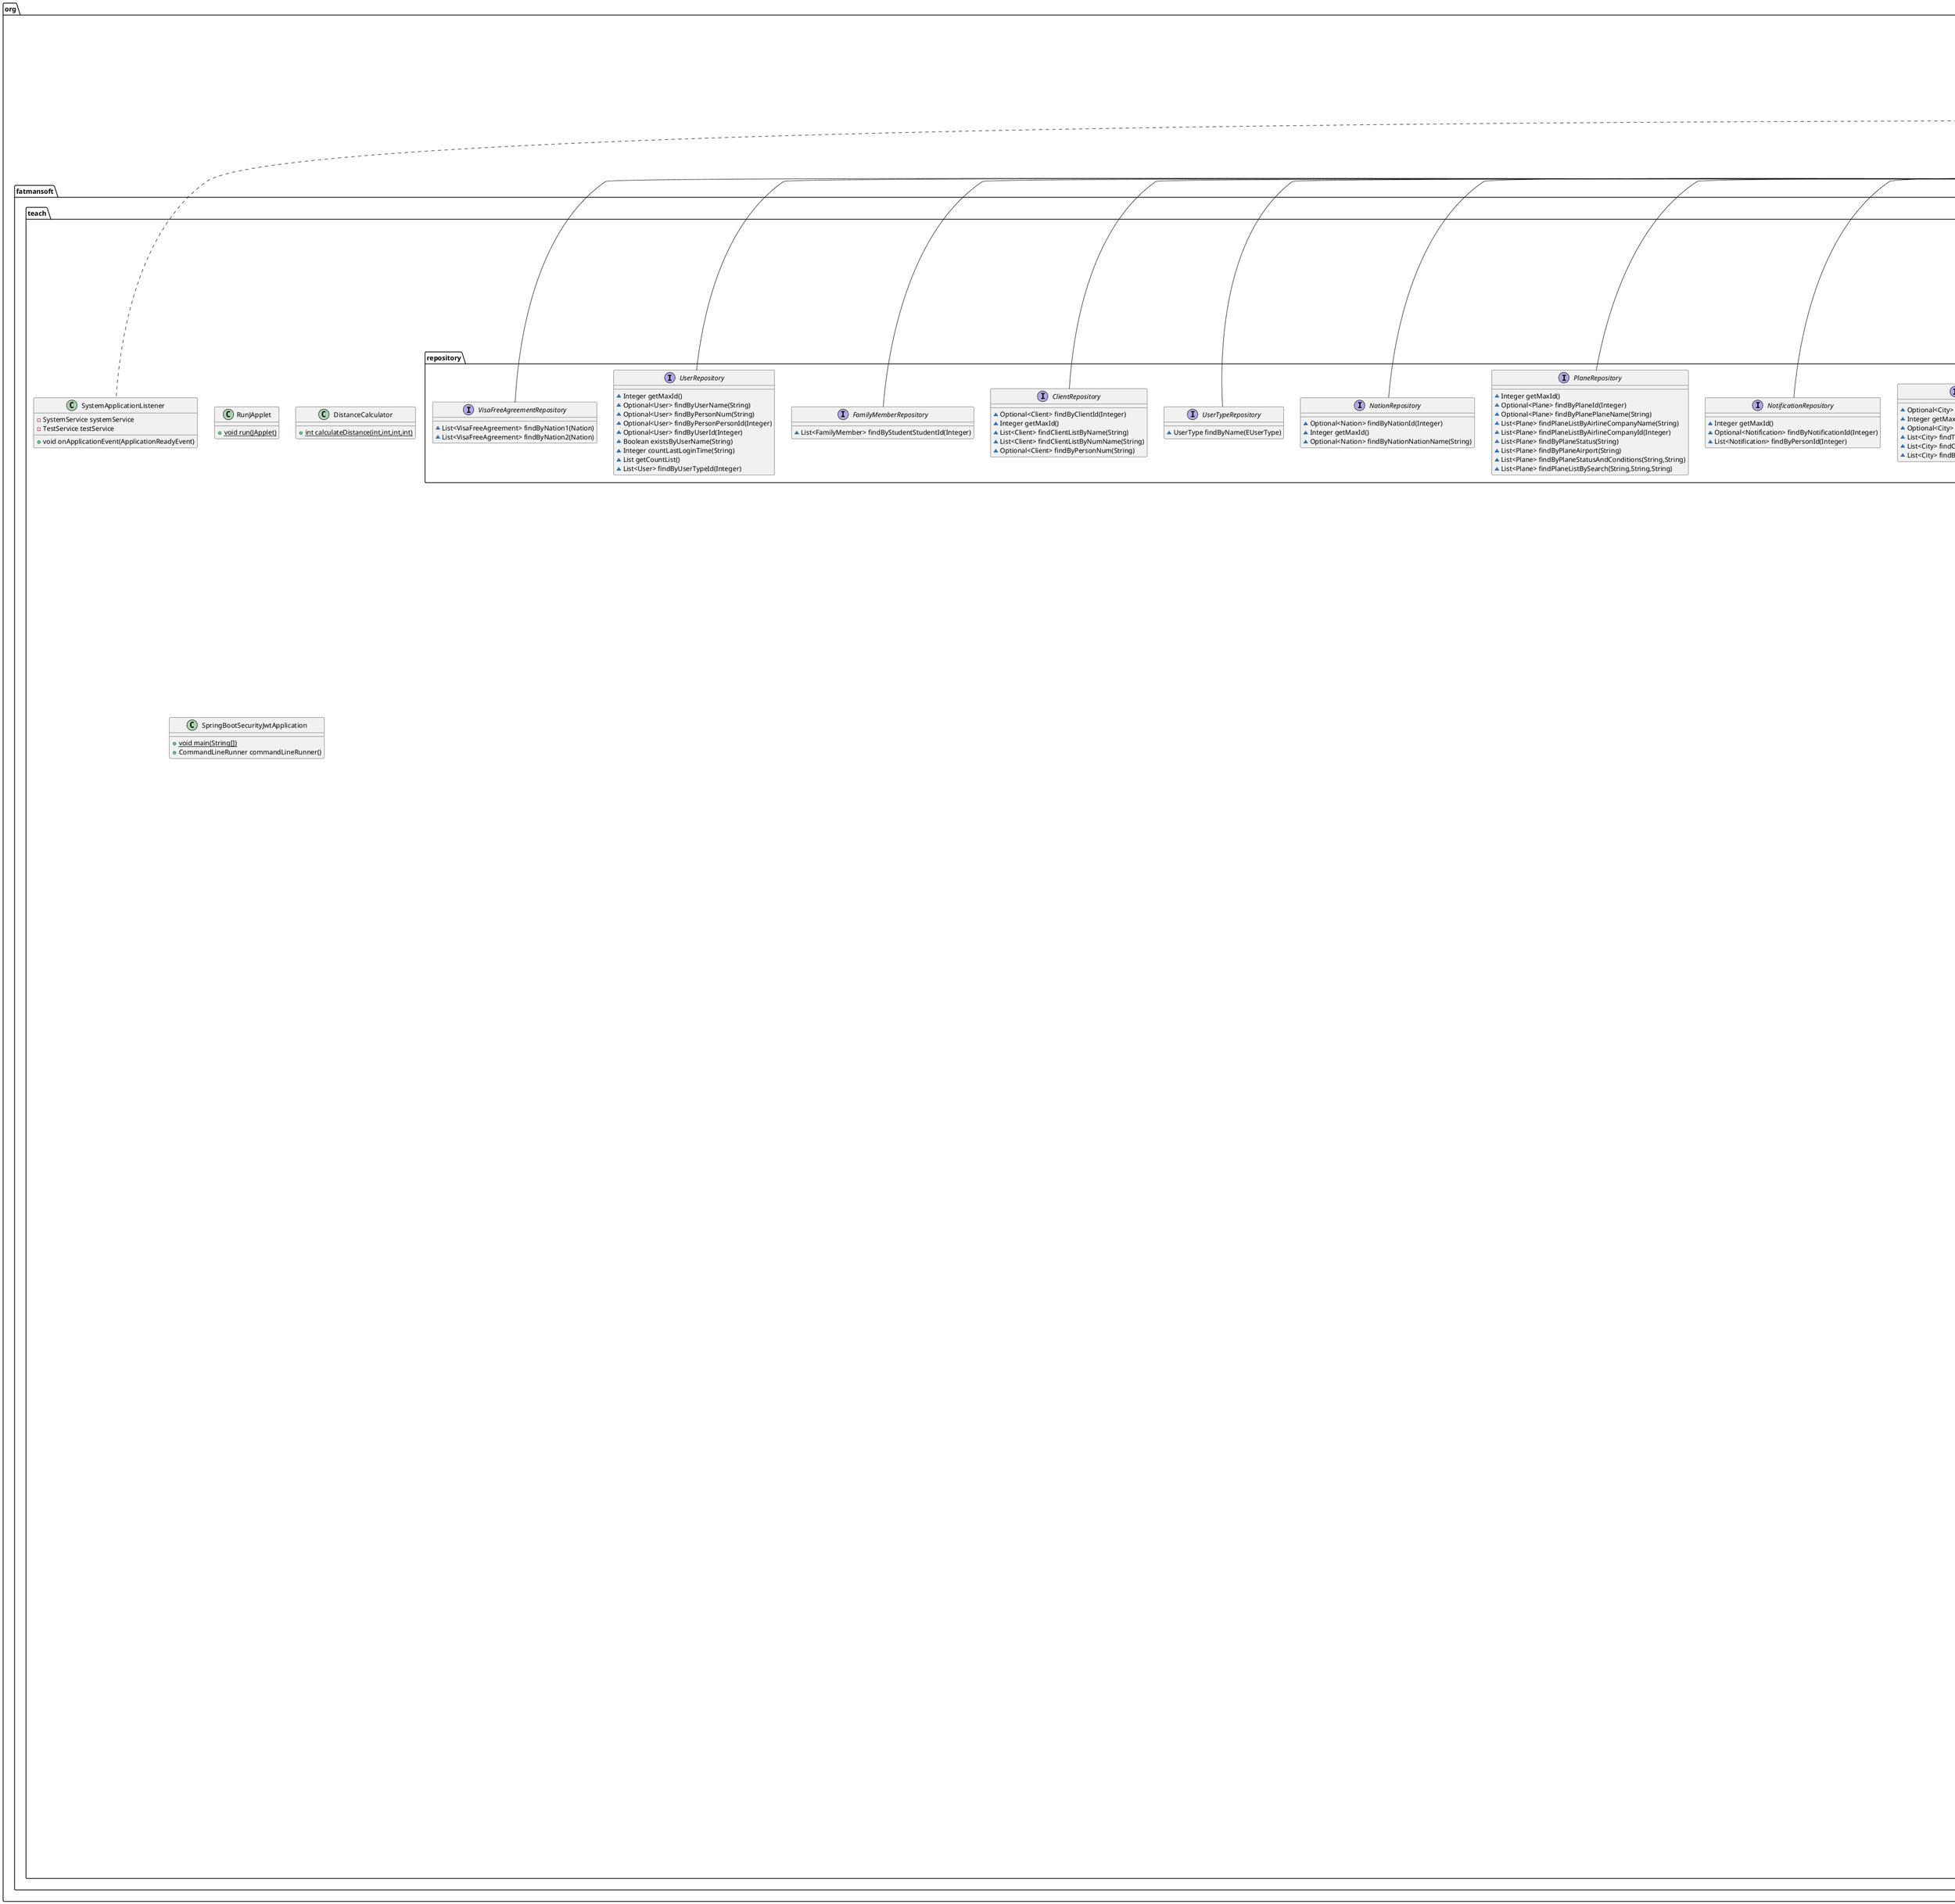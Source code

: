 @startuml
class org.fatmansoft.teach.controllers.NationController {
- NationRepository nationRepository
- VisaFreeAgreementRepository visaFreeAgreementRepository
+ Integer getNewNationId()
+ Map getMapFromNations(Nation)
+ List getNationsMapList()
+ DataResponse getNationByName(DataRequest)
+ DataResponse getAllNationList(DataRequest)
+ DataResponse getNationInfo(DataRequest)
+ DataResponse addNation(DataRequest)
+ DataResponse editNation(DataRequest)
+ DataResponse changeNationSave(DataRequest)
- void updateVisaFreeAgreements(Nation,List<Integer>)
}


class org.fatmansoft.teach.controllers.AuthController {
~ AuthenticationManager authenticationManager
~ UserRepository userRepository
~ UserTypeRepository userTypeRepository
~ PasswordEncoder encoder
~ JwtUtils jwtUtils
- ResourceLoader resourceLoader
- PersonRepository personRepository
- EmailService emailService
- StudentRepository studentRepository
- TeacherRepository teacherRepository
- ClientRepository clientRepository
- AirlineCompanyRepository airlineCompanyRepository
- Map<String,Instant> verificationCodeTimestamps
- Map<String,String> verificationCodes
+ Integer getNewPersonId()
+ Integer getNewUserId()
+ Integer getNewStudentId()
+ ResponseEntity<?> authenticateUser(LoginRequest)
+ DataResponse registerUser(DataRequest)
- String generateUniqueNumericNum(String)
- String generateUniqueAirlineNum()
- String generateNumericNum()
- String generateAirlineNum()
+ DataResponse getValidateCode(DataRequest)
+ DataResponse testValidateInfo(DataRequest)
+ DataResponse resetPassWord(DataRequest)
+ DataResponse checkEmailUser(DataRequest)
+ DataResponse changePass(DataRequest)
+ DataResponse sendVerificationCode(DataRequest)
- void verifyAndCleanExpiredVerificationCodes()
+ void cleanupExpiredCodes()
+ DataResponse updateEmail(DataRequest)
+ DataResponse checkCode(DataRequest)
- boolean isCodeExist(String)
+ DataResponse getUserDataByEmail(DataRequest)
+ Map getMapFromUser(User)
}


class org.fatmansoft.teach.models.VisaFreeAgreement {
- Long id
- Nation nation1
- Nation nation2
+ Long getId()
+ void setId(Long)
+ Nation getNation1()
+ void setNation1(Nation)
+ Nation getNation2()
+ void setNation2(Nation)
}


class org.fatmansoft.teach.models.Message {
- Integer messageId
- String fromUser
- String toUser
- String content
- String time
- Boolean ifRead
+ Integer getMessageId()
+ void setMessageId(Integer)
+ String getTime()
+ void setTime(String)
+ String getFromUser()
+ void setFromUser(String)
+ String getToUser()
+ void setToUser(String)
+ String getContent()
+ void setContent(String)
+ Boolean getIfRead()
+ void setIfRead(Boolean)
}


class org.fatmansoft.teach.models.Nation {
- Integer nationId
- String nationName
- List<VisaFreeAgreement> visaFreeAgreementsAsNation1
- List<VisaFreeAgreement> visaFreeAgreementsAsNation2
+ Integer getNationId()
+ void setNationId(Integer)
+ String getNationName()
+ void setNationName(String)
+ List<VisaFreeAgreement> getVisaFreeAgreementsAsNation1()
+ void setVisaFreeAgreementsAsNation1(List<VisaFreeAgreement>)
+ List<VisaFreeAgreement> getVisaFreeAgreementsAsNation2()
+ void setVisaFreeAgreementsAsNation2(List<VisaFreeAgreement>)
}


enum org.fatmansoft.teach.models.EUserType {
+  ROLE_ADMIN
+  ROLE_STUDENT
+  ROLE_TEACHER
+  ROLE_CLIENT
+  ROLE_AIRLINECOMPANY
}

class org.fatmansoft.teach.controllers.StatisticsController {
- UserRepository userRepository
- StatisticsDayRepository statisticsDayRepository
+ DataResponse getMainPageData(DataRequest)
}


interface org.fatmansoft.teach.repository.SeatRepository {
~ Optional<Seat> findBySeatId(Integer)
~ Integer getMaxId()
~ List<Seat> findByPlanePlaneId(Integer)
~ Optional<Seat> findByDealId(Integer)
}

class org.fatmansoft.teach.RunJApplet {
+ {static} void run(JApplet)
}

interface org.fatmansoft.teach.repository.AirlineCompanyRepository {
~ Integer getMaxId()
~ Optional<AirlineCompany> findByAirlineCompanyId(Integer)
~ Optional<AirlineCompany> findByAirlineCompanyAirlineCompanyName(String)
~ List<AirlineCompany> findAirlineCompanyListByNumName(String)
~ Optional<AirlineCompany> findByPersonNum(String)
}

interface org.fatmansoft.teach.repository.AirportRepository {
~ Integer getMaxId()
~ Optional<Airport> findByAirportId(Integer)
~ Optional<Airport> findByAirportAirportName(String)
~ List<Airport> findAirportListByCityName(String)
~ List<Airport> findAirportList(String)
~ List<Airport> findByCityId(Integer)
~ List<Airport> findByStatus(String)
}

class org.fatmansoft.teach.models.Seat {
- Integer seatId
- Plane plane
- Deal deal
- String seatRowNumber
- String seatColumnNumber
- boolean isBooked
- String level
- Integer price
+ Integer getSeatId()
+ void setSeatId(Integer)
+ boolean isBooked()
+ void setBooked(boolean)
+ String getSeatColumnNumber()
+ void setSeatColumnNumber(String)
+ String getSeatRowNumber()
+ void setSeatRowNumber(String)
+ Plane getPlane()
+ void setPlane(Plane)
+ Deal getDeal()
+ void setDeal(Deal)
+ String getLevel()
+ void setLevel(String)
+ Integer getPrice()
+ void setPrice(Integer)
}


class org.fatmansoft.teach.models.City {
- Integer cityId
- Nation nation
- String cityName
- Integer searchTimes
- String timeZone
- String timeAdapter
- Integer cityX
- Integer cityY
+ Integer getCityId()
+ void setCityId(Integer)
+ Nation getNation()
+ void setNation(Nation)
+ String getCityName()
+ void setCityName(String)
+ String getTimeZone()
+ void setTimeZone(String)
+ String getTimeAdapter()
+ void setTimeAdapter(String)
+ Integer getSearchTimes()
+ void setSearchTimes(Integer)
+ Integer getCityX()
+ void setCityX(Integer)
+ Integer getCityY()
+ void setCityY(Integer)
}


interface org.fatmansoft.teach.repository.SystemInfoRepository {
}
interface org.fatmansoft.teach.repository.TravelRecordRepository {
~ Integer getMaxId()
~ Optional<TravelRecord> findByTravelRecordId(Integer)
~ List<TravelRecord> findTravelRecordList(Integer)
~ List<TravelRecord> findByClientClientId(Integer)
}

class org.fatmansoft.teach.controllers.TeamController {
- String attachFolder
- PersonRepository personRepository
- StudentRepository studentRepository
- TeamRepository teamRepository
- PasswordEncoder encoder
- UserTypeRepository userTypeRepository
- UserRepository userRepository
- StudentService studentService
- TeamWorkRepository teamWorkRepository
- TaskStudentRepository taskStudentRepository
- TaskRepository taskRepository
+ DataResponse importStudentData(byte[],String,String)
+ Integer getCurrentTaskId(DataRequest)
+ DataResponse getStudentTeamInfo(DataRequest)
+ DataResponse saveStudentTeamInfo(DataRequest)
+ List getTeamStudentList(List<Team>,List<TaskStudent>)
+ DataResponse getTeamManageData(DataRequest)
+ DataResponse getTeamDataList(DataRequest)
+ ResponseEntity<StreamingResponseBody> getTeamStudentListExcl(DataRequest)
+ String getNewTeamNo()
+ DataResponse addNewTeam(DataRequest)
+ DataResponse setStudentTeam(DataRequest)
+ DataResponse modifyTeamData(DataRequest)
+ DataResponse uploadTeamFile(byte[],String,String,String)
+ DataResponse saveWorkContent(DataRequest)
+ DataResponse importStudentExcl(Map,MultipartFile)
+ DataResponse uploadTeamFileWeb(Map,MultipartFile)
+ ResponseEntity<StreamingResponseBody> getTeamProjectFileWeb(DataRequest)
+ DataResponse getTaskOptionItemList(DataRequest)
+ DataResponse getTeamOptionItemList(DataRequest)
+ DataResponse saveTeamScore(DataRequest)
+ DataResponse getTaskStudentDataList(DataRequest)
+ ResponseEntity<StreamingResponseBody> getStudentScoreListExcl(DataRequest)
+ DataResponse deleteTaskStudent(DataRequest)
}


interface org.fatmansoft.teach.repository.SpotRepository {
~ Optional<Spot> findBySpotId(Integer)
~ Integer getMaxId()
}

interface org.fatmansoft.teach.repository.ModifyLogRepository {
}
class org.fatmansoft.teach.models.User {
- Integer userId
- UserType userType
- Person person
- String userName
- String password
- Integer loginCount
- String lastLoginTime
- String createTime
- Integer creatorId
+ Integer getUserId()
+ void setUserId(Integer)
+ UserType getUserType()
+ void setUserType(UserType)
+ String getUserName()
+ void setUserName(String)
+ String getPassword()
+ void setPassword(String)
+ Integer getLoginCount()
+ void setLoginCount(Integer)
+ String getLastLoginTime()
+ void setLastLoginTime(String)
+ Person getPerson()
+ void setPerson(Person)
+ String getCreateTime()
+ void setCreateTime(String)
+ Integer getCreatorId()
+ void setCreatorId(Integer)
}


interface org.fatmansoft.teach.repository.MessageRepository {
~ Integer getMaxId()
~ List<Message> findByFromUserAndToUser(String,String)
~ Optional<Message> findByMessageId(Integer)
~ List<Message> findByToUser(String)
}

class org.fatmansoft.teach.controllers.HtmlController {
- ResourceLoader resourceLoader
- FSDefaultCacheStore fSDefaultCacheStore
+ String getHtmlString()
+ ResponseEntity<StreamingResponseBody> htmlGetBaseHtmlPage(HttpServletRequest)
+ void htmlGetHtmlPage(HttpServletRequest,HttpServletResponse)
+ ResponseEntity<StreamingResponseBody> getResponseObject(String)
+ ResponseEntity<StreamingResponseBody> getResponseData(String)
+ ResponseEntity<StreamingResponseBody> submitFormInfo(HttpServletRequest)
+ String getAjaxData(HttpServletRequest)
+ Map getInfoImage(Map)
+ ResponseEntity<StreamingResponseBody> getPdfDataFromHtml(String)
+ ResponseEntity<StreamingResponseBody> getHtmlPdf(Map)
}


class org.fatmansoft.teach.models.TravelRecord {
- Integer travelRecordId
- Client client
- String departureAirportName
- String arrivalAirportName
- String status
+ Integer getTravelRecordId()
+ void setTravelRecordId(Integer)
+ String getArrivalAirportName()
+ void setArrivalAirportName(String)
+ String getDepartureAirportName()
+ void setDepartureAirportName(String)
+ Client getClient()
+ void setClient(Client)
+ String getStatus()
+ void setStatus(String)
}


class org.fatmansoft.teach.models.ModifyLog {
- Integer id
- String type
- String tableName
- String info
- String operateTime
- Integer operatorId
+ Integer getId()
+ void setId(Integer)
+ String getTableName()
+ void setTableName(String)
+ String getType()
+ void setType(String)
+ String getInfo()
+ void setInfo(String)
+ String getOperateTime()
+ void setOperateTime(String)
+ Integer getOperatorId()
+ void setOperatorId(Integer)
}


class org.fatmansoft.teach.models.AirlineCompany {
- Integer airlineCompanyId
- Person person
- String airlineCompanyIntroduction
- String airlineCompanyAddress
+ Integer getAirlineCompanyId()
+ void setAirlineCompanyId(Integer)
+ String getAirlineCompanyIntroduction()
+ void setAirlineCompanyIntroduction(String)
+ String getAirlineCompanyAddress()
+ void setAirlineCompanyAddress(String)
+ Person getPerson()
+ void setPerson(Person)
}


class org.fatmansoft.teach.DistanceCalculator {
+ {static} int calculateDistance(int,int,int,int)
}

class org.fatmansoft.teach.controllers.MessageController {
- UserRepository userRepository
- PersonRepository personRepository
- MessageRepository messageRepository
+ Integer getNewMessageId()
+ Integer getNewPersonId()
+ Map getMapFromPerson(Person)
+ DataResponse getCurrentUserData(DataRequest)
+ DataResponse sendMessage(DataRequest)
+ DataResponse fetchUsersData(DataRequest)
+ List getUserMapList(List<User>)
+ DataResponse findMessages(DataRequest)
+ DataResponse getMessages(DataRequest)
+ List getMessageMapList(List<Message>)
+ DataResponse changeStatus(DataRequest)
}


class org.fatmansoft.teach.models.DictionaryInfo {
- Integer id
- Integer pid
- String value
- String label
+ Integer getId()
+ void setId(Integer)
+ Integer getPid()
+ void setPid(Integer)
+ String getValue()
+ void setValue(String)
+ String getLabel()
+ void setLabel(String)
}


class org.fatmansoft.teach.controllers.DealController {
- ClientRepository clientRepository
- DealRepository dealRepository
- SeatRepository seatRepository
+ Integer getNewDealId()
+ Map getMapFromDeal(Deal)
+ List getDealMapList(Integer)
+ List getDealMapListWithTravelRecordId(Integer,Integer)
+ DataResponse getClientDealList(DataRequest)
+ DataResponse getClientDealListWithTravelRecordId(DataRequest)
+ DataResponse getDealById(DataRequest)
}


class org.fatmansoft.teach.models.RouteResponse {
- List<RouteSegment> path
- int totalDistance
- int totalPrice
+ List<RouteSegment> getPath()
+ void setPath(List<RouteSegment>)
+ int getTotalDistance()
+ void setTotalDistance(int)
+ int getTotalPrice()
+ void setTotalPrice(int)
}


class org.fatmansoft.teach.controllers.AirlineCompanyController {
- AirlineCompanyRepository airlineCompanyRepository
- PlaneRepository planeRepository
- SeatRepository seatRepository
- PersonRepository personRepository
- DealRepository dealRepository
- ClientRepository clientRepository
- TariffRepository tariffRepository
- UserRepository userRepository
+ Integer getNewAirlineCompanyId()
+ Map getMapFromAirlineCompany(AirlineCompany)
+ List getAirlineCompanyMapList(String)
+ DataResponse getAirlineCompanyList(DataRequest)
+ DataResponse getAllAirlineCompanies()
+ List getAllAirlineCompaniesMapList()
+ DataResponse getAirlineCompanyById(DataRequest)
+ DataResponse editAirlineCompany(DataRequest)
+ DataResponse changeAirlineCompanyData(DataRequest)
+ DataResponse changeAirlineCompanySave(DataRequest)
+ DataResponse getAirlineCompanyIntroduceData(DataRequest)
+ DataResponse getAirlineCompanyDataList(DataRequest)
+ DataResponse getAirlineCompanyInfo(DataRequest)
+ DataResponse airlineCompanyDelete(DataRequest)
}


class org.fatmansoft.teach.models.Airport {
- Integer airportId
- City city
- String airportName
- Integer airportX
- Integer airportY
- String status
- String airportIntroduction
+ Integer getAirportId()
+ void setAirportId(Integer)
+ City getCity()
+ void setCity(City)
+ String getAirportName()
+ void setAirportName(String)
+ Integer getAirportY()
+ void setAirportY(Integer)
+ Integer getAirportX()
+ void setAirportX(Integer)
+ String getStatus()
+ void setStatus(String)
+ String getAirportIntroduction()
+ void setAirportIntroduction(String)
}


interface org.fatmansoft.teach.repository.TariffRepository {
~ Optional<Tariff> findByTariffId(Integer)
~ Integer getMaxId()
~ List<Tariff> findByPlanePlaneId(Integer)
~ Optional<Tariff> findBySeatType(String,Integer)
}

class org.fatmansoft.teach.controllers.RedirController {
+ ModelAndView redirect()
}

class org.fatmansoft.teach.controllers.MaterialController {
- String attachFolder
- MaterialRepository materialRepository
- CourseRepository courseRepository
- TaskStudentRepository taskStudentRepository
+ OptionItemList getMaterialCourseItemOptionList(DataRequest)
+ List<MyTreeNode> getMaterialTreeNodeList(DataRequest)
+ DataResponse materialDictionary(DataRequest)
+ DataResponse materialSave(DataRequest)
+ ResponseEntity<StreamingResponseBody> downloadMaterialFileWeb(DataRequest)
}


class org.fatmansoft.teach.controllers.PlaneController {
- PlaneRepository planeRepository
- ClientRepository clientRepository
- TravelRecordRepository travelRecordRepository
- DealRepository dealRepository
- AirlineCompanyRepository airlineCompanyRepository
- SeatRepository seatRepository
- TariffRepository tariffRepository
- NotificationRepository notificationRepository
+ Integer getNewPlaneId()
+ Integer getNewSeatId()
+ Integer getNewTariffId()
+ Integer getNewNotificationId()
+ Map getMapFromPlane(Plane)
+ DataResponse getPlaneListByAirlineCompanyName(DataRequest)
+ DataResponse searchForPlanes(DataRequest)
+ DataResponse searchForPlaneById(DataRequest)
+ Map getMapFromTariff(Tariff)
+ DataResponse getPlaneByName(DataRequest)
+ DataResponse getPlaneList(DataRequest)
+ List getPlaneMapList(Integer)
+ DataResponse searchPrice(DataRequest)
+ DataResponse getTariffList(DataRequest)
+ List getTariffMapList(Integer)
+ List getPlaneMapListByAirlineCompanyName(String)
+ List getPlaneMapListBySearch(String,String,String)
+ DataResponse addPlane(DataRequest)
+ DataResponse deletePlane(DataRequest)
+ DataResponse changePlaneSave(DataRequest)
+ DataResponse getPlaneDetails(DataRequest)
+ List getPlaneSeatList(Plane)
+ void updateFlightStatus()
}


class org.fatmansoft.teach.controllers.AirportController {
- AirportRepository airportRepository
- CityRepository cityRepository
- PlaneRepository planeRepository
- SeatRepository seatRepository
- TariffRepository tariffRepository
- PersonRepository personRepository
- NotificationRepository notificationRepository
+ Integer getNewAirportId()
+ Integer getNewNotificationId()
+ Map getMapFromAirport(Airport)
+ List getCityAirportMapList(String)
+ DataResponse getAirportListByCityId(DataRequest)
+ List getAirportMapListByCityId(Integer)
+ DataResponse getAirportInfo(DataRequest)
+ DataResponse getCityAirportList(DataRequest)
+ List getAirportMapList(String)
+ DataResponse getAirportList(DataRequest)
+ DataResponse getAllAirportList(DataRequest)
+ List getAllAirportMapList()
+ DataResponse addAirport(DataRequest)
+ DataResponse editAirport(DataRequest)
+ DataResponse changeAirportSave(DataRequest)
+ void updateAirportStatus()
+ DataResponse getTravelOptions(DataRequest)
- List<RouteResponse> findDirectFlights(Map<Airport,List<Plane>>,Airport,Airport,Map<String,Airport>,List<Seat>,LocalDate)
- RouteSegment createRouteSegment(Plane,int)
- List<RouteResponse> sortRoutesByType(List<RouteResponse>,String)
- List<RouteResponse> findShortestRoutes(Map<Airport,List<Plane>>,Airport,Airport,Map<String,Airport>,String,LocalDate,List<Seat>)
- List<RouteResponse> performShortestRouteSearch(Map<Airport,List<Plane>>,Airport,Airport,Map<String,Airport>,String,LocalDate,List<Seat>,boolean)
- List<RouteResponse> constructDistanceMultipleRouteResponses(Map<Airport,List<Airport>>,Map<Airport,List<Plane>>,Airport,Map<Airport,Integer>,List<Seat>,Airport)
- void constructDistancePaths(Map<Airport,List<Airport>>,Map<Airport,List<Plane>>,Airport,List<RouteSegment>,List<Plane>,List<RouteResponse>,int,List<Seat>,Airport)
- List<RouteResponse> findCheapestRoutes(Map<Airport,List<Plane>>,Airport,Airport,Map<String,Airport>,String,LocalDate,List<Seat>)
- List<RouteResponse> performCheapestRouteSearch(Map<Airport,List<Plane>>,Airport,Airport,Map<String,Airport>,String,LocalDate,List<Seat>,boolean)
- List<RouteResponse> constructPriceMultipleRouteResponses(Map<Airport,List<Airport>>,Map<Airport,List<Plane>>,Airport,Map<Airport,Integer>,List<Seat>,Airport)
- void constructPricePaths(Map<Airport,List<Airport>>,Map<Airport,List<Plane>>,Airport,List<RouteSegment>,List<Plane>,List<RouteResponse>,int,List<Seat>,Airport)
- List<RouteResponse> combineRouteResponses(List<RouteResponse>,List<RouteResponse>)
- List<RouteResponse> findAllRoutes(Map<Airport,List<Plane>>,Airport,Airport,Map<String,Airport>,String,LocalDate,List<Seat>)
}


class org.fatmansoft.teach.controllers.PathNode {
~ Airport airport
~ List<RouteSegment> segments
~ LocalDateTime arrivalTime
~ int totalDistance
~ int totalPrice
~ boolean hasVisitedViaAirport
}

class org.fatmansoft.teach.models.Notification {
- Integer notificationId
- Person person
- String title
- String text
- String date
- String status
+ Integer getNotificationId()
+ void setNotificationId(Integer)
+ Person getPerson()
+ void setPerson(Person)
+ String getTitle()
+ void setTitle(String)
+ String getText()
+ void setText(String)
+ String getDate()
+ void setDate(String)
+ String getStatus()
+ void setStatus(String)
}


interface org.fatmansoft.teach.repository.RequestLogRepository {
}
interface org.fatmansoft.teach.repository.MenuInfoRepository {
~ List<MenuInfo> findByUserTypeIds(String)
~ List<MenuInfo> findByUserTypeIds(String,Integer)
~ int countMenuInfoByPid(Integer)
}

class org.fatmansoft.teach.models.FamilyMember {
- Integer memberId
- Student student
- String relation
- String name
- String gender
- Integer age
- String unit
+ Integer getMemberId()
+ void setMemberId(Integer)
+ Student getStudent()
+ void setStudent(Student)
+ String getRelation()
+ void setRelation(String)
+ String getName()
+ void setName(String)
+ String getGender()
+ void setGender(String)
+ Integer getAge()
+ void setAge(Integer)
+ String getUnit()
+ void setUnit(String)
}


class org.fatmansoft.teach.models.Client {
- Integer clientId
- Person person
- Integer amountOfMoney
- String gender
- String idNumber
- String realName
+ Integer getClientId()
+ void setClientId(Integer)
+ Integer getAmountOfMoney()
+ void setAmountOfMoney(Integer)
+ Person getPerson()
+ void setPerson(Person)
+ String getIdNumber()
+ void setIdNumber(String)
+ String getRealName()
+ void setRealName(String)
+ String getGender()
+ void setGender(String)
}


interface org.fatmansoft.teach.repository.PersonRepository {
~ Integer getMaxId()
~ Optional<Person> findByNum(String)
~ Optional<Person> findByEmail(String)
}

interface org.fatmansoft.teach.repository.DictionaryInfoRepository {
~ Integer getMaxId()
~ List<DictionaryInfo> findRootList()
~ List<DictionaryInfo> findByPid(Integer)
~ List<DictionaryInfo> getDictionaryInfoList(String)
~ int countDictionaryInfoByPid(Integer)
}

class org.fatmansoft.teach.models.ServiceDto {
- Integer price
- String description
}

interface org.fatmansoft.teach.repository.DealRepository {
~ Optional<Deal> findByDealId(Integer)
~ Integer getMaxId()
~ List<Deal> findByClientClientId(Integer)
~ List<Deal> findByTravelRecordTravelRecordId(Integer)
~ List<Deal> findByClientIdAndTravelRecordId(Integer,Integer)
~ Optional<Deal> findBySeatId(Integer)
}

interface org.fatmansoft.teach.repository.CityRepository {
~ Optional<City> findByCityId(Integer)
~ Integer getMaxId()
~ Optional<City> findByCityCityName(String)
~ List<City> findTopByOrderBySearchTimesDesc()
~ List<City> findCityListByNationName(String)
~ List<City> findByNationId(Integer)
}

interface org.fatmansoft.teach.repository.NotificationRepository {
~ Integer getMaxId()
~ Optional<Notification> findByNotificationId(Integer)
~ List<Notification> findByPersonId(Integer)
}

class org.fatmansoft.teach.models.SystemInfo {
- Integer id
~ String name
~ String value
~ String des
+ Integer getId()
+ void setId(Integer)
+ String getName()
+ void setName(String)
+ String getValue()
+ void setValue(String)
+ String getDes()
+ void setDes(String)
}


interface org.fatmansoft.teach.repository.PlaneRepository {
~ Integer getMaxId()
~ Optional<Plane> findByPlaneId(Integer)
~ Optional<Plane> findByPlanePlaneName(String)
~ List<Plane> findPlaneListByAirlineCompanyName(String)
~ List<Plane> findPlaneListByAirlineCompanyId(Integer)
~ List<Plane> findByPlaneStatus(String)
~ List<Plane> findByPlaneAirport(String)
~ List<Plane> findByPlaneStatusAndConditions(String,String)
~ List<Plane> findPlaneListBySearch(String,String,String)
}

class org.fatmansoft.teach.SystemApplicationListener {
- SystemService systemService
- TestService testService
+ void onApplicationEvent(ApplicationReadyEvent)
}


class org.fatmansoft.teach.models.Tariff {
- Integer tariffId
- Plane plane
- String type
- String description
- Integer price
+ Integer getTariffId()
+ void setTariffId(Integer)
+ Integer getPrice()
+ void setPrice(Integer)
+ String getType()
+ void setType(String)
+ Plane getPlane()
+ void setPlane(Plane)
+ String getDescription()
+ void setDescription(String)
}


interface org.fatmansoft.teach.repository.NationRepository {
~ Optional<Nation> findByNationId(Integer)
~ Integer getMaxId()
~ Optional<Nation> findByNationNationName(String)
}

class org.fatmansoft.teach.models.Deal {
- Integer dealId
- Integer value
- Client client
- TravelRecord travelRecord
- Seat seat
- String attribute
- String status
- String time
+ Integer getDealId()
+ void setDealId(Integer)
+ String getTime()
+ void setTime(String)
+ String getStatus()
+ void setStatus(String)
+ String getAttribute()
+ void setAttribute(String)
+ Client getClient()
+ void setClient(Client)
+ Integer getValue()
+ void setValue(Integer)
+ Seat getSeat()
+ void setSeat(Seat)
+ TravelRecord getTravelRecord()
+ void setTravelRecord(TravelRecord)
}


class org.fatmansoft.teach.controllers.VerificationCodeController {
- Map<String,Instant> verificationCodeTimestamps
- Map<String,String> verificationCodes
- PersonRepository personRepository
~ UserRepository userRepository
- EmailService emailService
+ DataResponse sendVerificationCode(DataRequest)
- void verifyAndCleanExpiredVerificationCodes()
+ void cleanupExpiredCodes()
+ DataResponse updateEmail(DataRequest)
+ DataResponse checkCode(DataRequest)
- boolean isCodeExist(String)
}


class org.fatmansoft.teach.controllers.NotificationController {
- PersonRepository personRepository
- NotificationRepository notificationRepository
+ Integer getNewNotificationId()
+ Map getMapFromNotification(Notification)
+ List getNotificationMapListByPersonId(Integer)
+ DataResponse getNotificationListByPersonId(DataRequest)
+ DataResponse deleteNotification(DataRequest)
+ DataResponse deleteAllNotification(DataRequest)
+ DataResponse changeNotificationSave(DataRequest)
}


class org.fatmansoft.teach.controllers.BaseController {
- String attachFolder
- PasswordEncoder encoder
- UserRepository userRepository
- MenuInfoRepository menuInfoRepository
- DictionaryInfoRepository dictionaryInfoRepository
- BaseService baseService
- UserTypeRepository userTypeRepository
- MaterialRepository materialRepository
+ List getMenuList(Integer,Integer)
+ DataResponse getMenuList(DataRequest)
+ OptionItemList getRoleOptionItemList(DataRequest)
+ List<MyTreeNode> getMenuTreeNodeList(DataRequest)
+ DataResponse menuDelete(DataRequest)
+ DataResponse menuSave(DataRequest)
+ List<MyTreeNode> getDictionaryTreeNodeList(DataRequest)
+ DataResponse deleteDictionary(DataRequest)
+ DataResponse dictionarySave(DataRequest)
+ OptionItemList getDictionaryOptionItemList(DataRequest)
+ ResponseEntity<StreamingResponseBody> getFileByteData(DataRequest)
+ DataResponse uploadPhoto(byte[],String,String,String)
+ DataResponse updatePassword(DataRequest)
+ DataResponse uploadHtmlString(DataRequest)
+ ResponseEntity<StreamingResponseBody> htmlGetBaseHtmlPage(HttpServletRequest)
+ ResponseEntity<StreamingResponseBody> getPdfData(DataRequest)
+ DataResponse getPhotoImageStr(DataRequest)
+ DataResponse uploadPhotoWeb(Map,MultipartFile)
}


class org.fatmansoft.teach.controllers.SeatController {
- PlaneRepository planeRepository
- SeatRepository seatRepository
+ Integer getNewSeatId()
+ Map getMapFromSeat(Seat)
+ List getSeatMapList(Integer)
+ DataResponse getSeatList(DataRequest)
+ DataResponse getDealSeat(DataRequest)
+ DataResponse addSeat(DataRequest)
+ DataResponse editSeat(DataRequest)
+ DataResponse changeAirportSave(DataRequest)
}


interface org.fatmansoft.teach.repository.UserTypeRepository {
~ UserType findByName(EUserType)
}

interface org.fatmansoft.teach.repository.ClientRepository {
~ Optional<Client> findByClientId(Integer)
~ Integer getMaxId()
~ List<Client> findClientListByName(String)
~ List<Client> findClientListByNumName(String)
~ Optional<Client> findByPersonNum(String)
}

class org.fatmansoft.teach.models.RouteSegment {
- String departureAirport
- String arrivalAirport
- String startDate
- String startTime
- String endDate
- String endTime
- Integer price
- Integer planeId
- String airlineCompanyName
+ String getDepartureAirport()
+ void setDepartureAirport(String)
+ Integer getPlaneId()
+ void setPlaneId(Integer)
+ Integer getPrice()
+ void setPrice(Integer)
+ String getEndTime()
+ void setEndTime(String)
+ String getEndDate()
+ void setEndDate(String)
+ String getStartTime()
+ void setStartTime(String)
+ String getStartDate()
+ void setStartDate(String)
+ String getArrivalAirport()
+ void setArrivalAirport(String)
+ String getAirlineCompanyName()
+ void setAirlineCompanyName(String)
}


class org.fatmansoft.teach.models.Spot {
- Integer spotId
- City city
- String name
- String rating
- String category
- String location
- String openingHours
- String ticketPrice
- String description
+ City getCity()
+ void setCity(City)
+ String getCategory()
+ void setCategory(String)
+ Integer getSpotId()
+ void setSpotId(Integer)
+ String getDescription()
+ void setDescription(String)
+ String getTicketPrice()
+ void setTicketPrice(String)
+ String getOpeningHours()
+ void setOpeningHours(String)
+ String getLocation()
+ void setLocation(String)
+ String getRating()
+ void setRating(String)
+ String getName()
+ void setName(String)
}


class org.fatmansoft.teach.models.RequestLog {
- Integer id
- String url
- String username
- String startTime
- Double requestTime
+ Integer getId()
+ void setId(Integer)
+ String getUrl()
+ void setUrl(String)
+ String getStartTime()
+ void setStartTime(String)
+ String getUsername()
+ void setUsername(String)
+ Double getRequestTime()
+ void setRequestTime(Double)
}


class org.fatmansoft.teach.controllers.CityController {
- CityRepository cityRepository
- NationRepository nationRepository
+ Integer getNewCityId()
+ Map getMapFromCities(City)
+ DataResponse getCityByName(DataRequest)
+ DataResponse getCityById(DataRequest)
+ DataResponse getCityListByNationId(DataRequest)
+ List getCityMapListByNationId(Integer)
+ List getAllCitiesMapList()
+ DataResponse getPopularCities()
+ List getPopularCitiesMapList()
+ DataResponse getAllCityList(DataRequest)
+ DataResponse getNationCityList(DataRequest)
+ DataResponse getCityInfo(DataRequest)
+ DataResponse deleteCity(DataRequest)
+ DataResponse addCity(DataRequest)
+ DataResponse changeCitySave(DataRequest)
+ DataResponse getTimeDifference(String,String)
}


interface org.fatmansoft.teach.repository.FamilyMemberRepository {
~ List<FamilyMember> findByStudentStudentId(Integer)
}

class org.fatmansoft.teach.controllers.ClientController {
- ClientRepository clientRepository
- SeatRepository seatRepository
- DealRepository dealRepository
- PlaneRepository planeRepository
- TravelRecordRepository travelRecordRepository
- UserRepository userRepository
- PersonRepository personRepository
- UserTypeRepository userTypeRepository
- PasswordEncoder encoder
- BaseService baseService
+ Integer getNewClientId()
+ Integer getNewTravelRecordId()
+ Integer getNewDealId()
+ DataResponse createNewRecord(DataRequest)
+ Map getMapFromClient(Client)
+ List getClientMapList(String)
+ DataResponse getClientListByNumName(DataRequest)
+ DataResponse getClientList(DataRequest)
+ DataResponse getClientTravelRecordList(DataRequest)
+ Map getMapFromTravelRecord(TravelRecord)
+ List getTravelRecordMapList(Integer)
+ DataResponse getClientIntroduceData(DataRequest)
+ DataResponse getClientInfo(DataRequest)
+ DataResponse clientDelete(DataRequest)
+ DataResponse changeClientData(DataRequest)
+ DataResponse changeClientSave(DataRequest)
+ DataResponse changeClientIDAndName(DataRequest)
+ DataResponse getClientData(DataRequest)
+ DataResponse changeClientDataByAdmin(DataRequest)
+ DataResponse purchaseTicket(DataRequest)
+ DataResponse refundTicket(DataRequest)
+ DataResponse cancelTicket(DataRequest)
+ DataResponse reBook(DataRequest)
+ DataResponse handleRefundAll(DataRequest)
}


class org.fatmansoft.teach.models.Person {
- Integer personId
- String num
- String name
- String type
- String email
- String phone
+ Integer getPersonId()
+ void setPersonId(Integer)
+ String getNum()
+ void setNum(String)
+ String getName()
+ void setName(String)
+ String getType()
+ void setType(String)
+ String getEmail()
+ void setEmail(String)
+ String getPhone()
+ void setPhone(String)
}


class org.fatmansoft.teach.models.Plane {
- Integer planeId
- AirlineCompany airlineCompany
- String planeName
- String startCity
- String endCity
- String startTime
- String endTime
- String startDay
- String endDay
- Integer number_all
- Integer number_rest
- String departureAirport
- String arrivalAirport
- String planeStatus
+ Integer getPlaneId()
+ void setPlaneId(Integer)
+ String getPlaneName()
+ void setPlaneName(String)
+ String getStartCity()
+ void setStartCity(String)
+ String getEndDay()
+ void setEndDay(String)
+ String getStartDay()
+ void setStartDay(String)
+ String getEndTime()
+ void setEndTime(String)
+ String getStartTime()
+ void setStartTime(String)
+ String getEndCity()
+ void setEndCity(String)
+ String getPlaneStatus()
+ void setPlaneStatus(String)
+ String getArrivalAirport()
+ void setArrivalAirport(String)
+ String getDepartureAirport()
+ void setDepartureAirport(String)
+ AirlineCompany getAirlineCompany()
+ void setAirlineCompany(AirlineCompany)
+ Integer getNumber_all()
+ void setNumber_all(Integer)
+ Integer getNumber_rest()
+ void setNumber_rest(Integer)
}


interface org.fatmansoft.teach.repository.UserRepository {
~ Integer getMaxId()
~ Optional<User> findByUserName(String)
~ Optional<User> findByPersonNum(String)
~ Optional<User> findByPersonPersonId(Integer)
~ Optional<User> findByUserId(Integer)
~ Boolean existsByUserName(String)
~ Integer countLastLoginTime(String)
~ List getCountList()
~ List<User> findByUserTypeId(Integer)
}

class org.fatmansoft.teach.models.MenuInfo {
- Integer id
- String userTypeIds
- Integer pid
- String name
- String title
+ Integer getId()
+ void setId(Integer)
+ String getUserTypeIds()
+ void setUserTypeIds(String)
+ Integer getPid()
+ void setPid(Integer)
+ String getName()
+ void setName(String)
+ String getTitle()
+ void setTitle(String)
}


interface org.fatmansoft.teach.repository.VisaFreeAgreementRepository {
~ List<VisaFreeAgreement> findByNation1(Nation)
~ List<VisaFreeAgreement> findByNation2(Nation)
}

class org.fatmansoft.teach.controllers.SpotController {
- SpotRepository spotRepository
- CityRepository cityRepository
+ Integer getNewSpotId()
+ Map getMapFromSpot(Spot)
+ List getSpotMapList()
+ DataResponse getSpotList(DataRequest)
+ DataResponse getSpotInfo(DataRequest)
+ DataResponse addSpot(DataRequest)
+ DataResponse changeSpotSave(DataRequest)
+ DataResponse deleteSpot(DataRequest)
}


class org.fatmansoft.teach.SpringBootSecurityJwtApplication {
+ {static} void main(String[])
+ CommandLineRunner commandLineRunner()
}

class org.fatmansoft.teach.models.UserType {
- Integer id
- EUserType name
+ Integer getId()
+ void setId(Integer)
+ EUserType getName()
+ void setName(EUserType)
}




java.io.Serializable <|.. org.fatmansoft.teach.models.VisaFreeAgreement
org.springframework.data.jpa.repository.JpaRepository <|-- org.fatmansoft.teach.repository.SeatRepository
org.springframework.data.jpa.repository.JpaRepository <|-- org.fatmansoft.teach.repository.AirlineCompanyRepository
org.springframework.data.jpa.repository.JpaRepository <|-- org.fatmansoft.teach.repository.AirportRepository
org.springframework.data.jpa.repository.JpaRepository <|-- org.fatmansoft.teach.repository.SystemInfoRepository
org.springframework.data.jpa.repository.JpaRepository <|-- org.fatmansoft.teach.repository.TravelRecordRepository
org.springframework.data.jpa.repository.JpaRepository <|-- org.fatmansoft.teach.repository.SpotRepository
org.springframework.data.jpa.repository.JpaRepository <|-- org.fatmansoft.teach.repository.ModifyLogRepository
org.springframework.data.jpa.repository.JpaRepository <|-- org.fatmansoft.teach.repository.MessageRepository
org.springframework.data.jpa.repository.JpaRepository <|-- org.fatmansoft.teach.repository.TariffRepository
org.springframework.data.jpa.repository.JpaRepository <|-- org.fatmansoft.teach.repository.RequestLogRepository
org.springframework.data.jpa.repository.JpaRepository <|-- org.fatmansoft.teach.repository.MenuInfoRepository
org.springframework.data.jpa.repository.JpaRepository <|-- org.fatmansoft.teach.repository.PersonRepository
org.springframework.data.jpa.repository.JpaRepository <|-- org.fatmansoft.teach.repository.DictionaryInfoRepository
org.springframework.data.jpa.repository.JpaRepository <|-- org.fatmansoft.teach.repository.DealRepository
org.springframework.data.jpa.repository.JpaRepository <|-- org.fatmansoft.teach.repository.CityRepository
org.springframework.data.jpa.repository.JpaRepository <|-- org.fatmansoft.teach.repository.NotificationRepository
org.springframework.data.jpa.repository.JpaRepository <|-- org.fatmansoft.teach.repository.PlaneRepository
org.springframework.context.ApplicationListener <|.. org.fatmansoft.teach.SystemApplicationListener
org.springframework.data.jpa.repository.JpaRepository <|-- org.fatmansoft.teach.repository.NationRepository
org.springframework.data.jpa.repository.JpaRepository <|-- org.fatmansoft.teach.repository.UserTypeRepository
org.springframework.data.jpa.repository.JpaRepository <|-- org.fatmansoft.teach.repository.ClientRepository
org.springframework.data.jpa.repository.JpaRepository <|-- org.fatmansoft.teach.repository.FamilyMemberRepository
org.springframework.data.jpa.repository.JpaRepository <|-- org.fatmansoft.teach.repository.UserRepository
org.springframework.data.jpa.repository.JpaRepository <|-- org.fatmansoft.teach.repository.VisaFreeAgreementRepository
@enduml